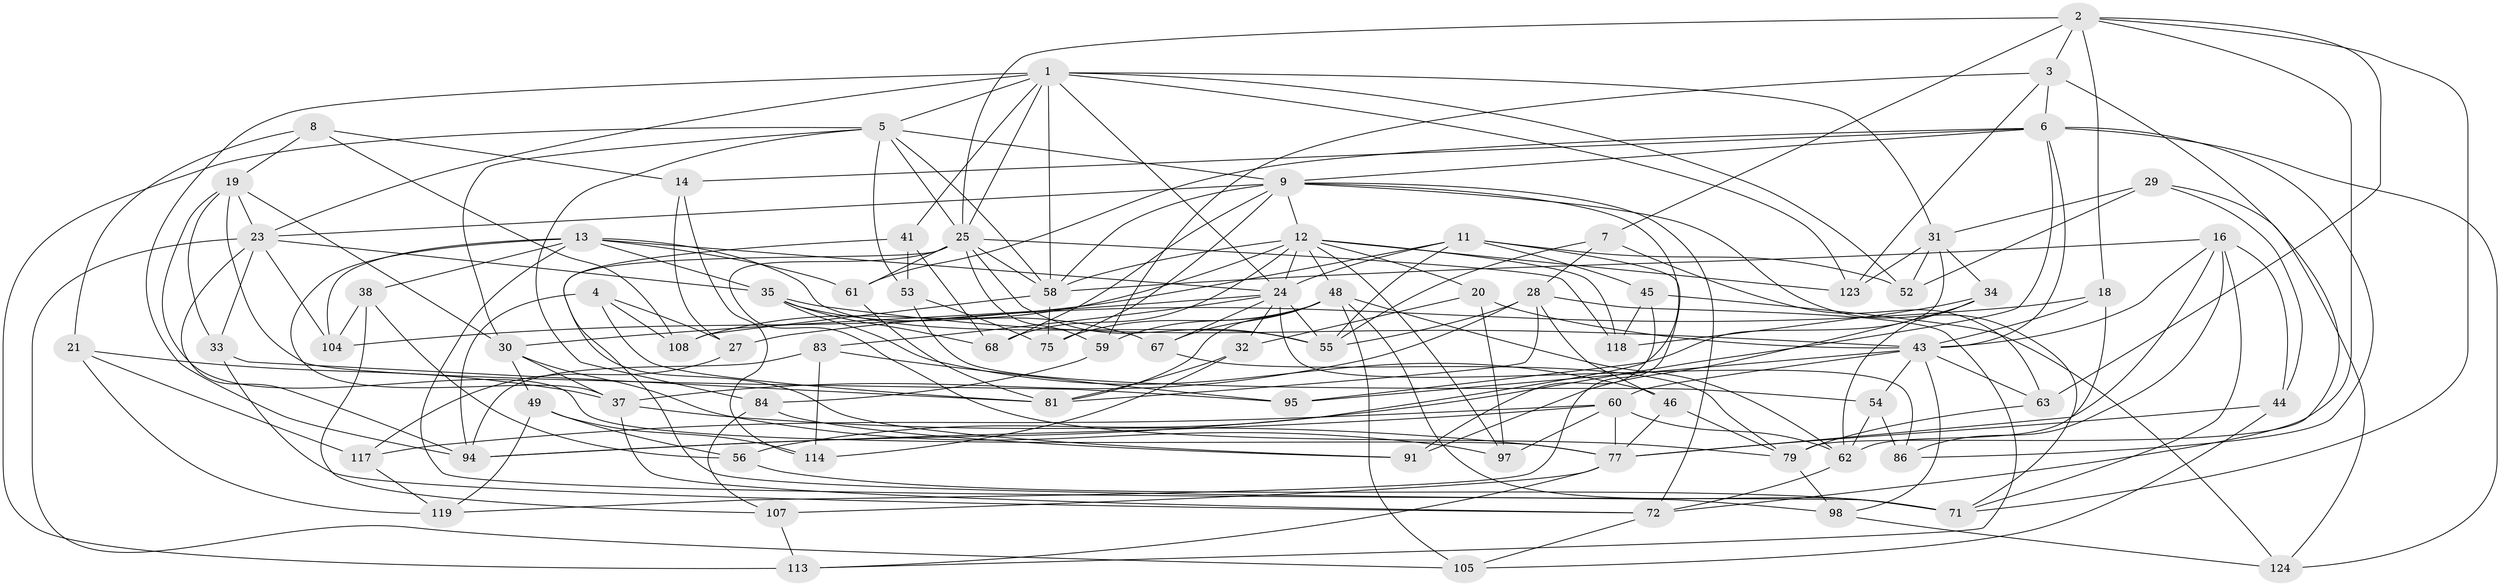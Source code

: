 // original degree distribution, {4: 1.0}
// Generated by graph-tools (version 1.1) at 2025/20/03/04/25 18:20:29]
// undirected, 77 vertices, 204 edges
graph export_dot {
graph [start="1"]
  node [color=gray90,style=filled];
  1 [super="+51+36"];
  2 [super="+70"];
  3 [super="+110"];
  4;
  5 [super="+106+17"];
  6 [super="+15+22"];
  7;
  8;
  9 [super="+121+10"];
  11 [super="+93"];
  12 [super="+40+73+99"];
  13 [super="+74"];
  14;
  16 [super="+66"];
  18;
  19 [super="+64"];
  20;
  21;
  23 [super="+120+80"];
  24 [super="+57+88"];
  25 [super="+122+26"];
  27;
  28 [super="+126"];
  29;
  30 [super="+69"];
  31 [super="+101"];
  32;
  33;
  34;
  35 [super="+47"];
  37 [super="+78"];
  38;
  41;
  43 [super="+115+50"];
  44;
  45;
  46;
  48 [super="+65"];
  49;
  52;
  53;
  54;
  55 [super="+100"];
  56;
  58 [super="+76"];
  59;
  60 [super="+90"];
  61;
  62 [super="+128"];
  63;
  67;
  68;
  71 [super="+111"];
  72 [super="+87"];
  75;
  77 [super="+102"];
  79 [super="+112"];
  81 [super="+116"];
  83;
  84;
  86;
  91;
  94 [super="+109"];
  95;
  97;
  98;
  104;
  105;
  107;
  108;
  113;
  114;
  117;
  118;
  119;
  123;
  124;
  1 -- 31;
  1 -- 58;
  1 -- 41;
  1 -- 52;
  1 -- 23;
  1 -- 5;
  1 -- 24;
  1 -- 123;
  1 -- 94;
  1 -- 25;
  2 -- 25;
  2 -- 63;
  2 -- 18;
  2 -- 3 [weight=2];
  2 -- 71;
  2 -- 7;
  2 -- 72;
  3 -- 6;
  3 -- 59;
  3 -- 123;
  3 -- 79;
  4 -- 94;
  4 -- 108;
  4 -- 81;
  4 -- 27;
  5 -- 113;
  5 -- 84;
  5 -- 53;
  5 -- 25;
  5 -- 58;
  5 -- 9;
  5 -- 30;
  6 -- 124;
  6 -- 94;
  6 -- 43;
  6 -- 61;
  6 -- 9;
  6 -- 86;
  6 -- 14;
  7 -- 28;
  7 -- 63;
  7 -- 55;
  8 -- 19;
  8 -- 108;
  8 -- 21;
  8 -- 14;
  9 -- 23;
  9 -- 56;
  9 -- 68;
  9 -- 12;
  9 -- 71;
  9 -- 72;
  9 -- 58;
  9 -- 75;
  11 -- 52;
  11 -- 24;
  11 -- 55;
  11 -- 104;
  11 -- 45;
  11 -- 119;
  12 -- 118;
  12 -- 123;
  12 -- 20;
  12 -- 97;
  12 -- 68;
  12 -- 58;
  12 -- 24;
  12 -- 108;
  12 -- 48;
  13 -- 104;
  13 -- 35;
  13 -- 71;
  13 -- 61;
  13 -- 37;
  13 -- 38;
  13 -- 55;
  13 -- 24;
  14 -- 27;
  14 -- 114;
  16 -- 86;
  16 -- 71;
  16 -- 77;
  16 -- 58;
  16 -- 44;
  16 -- 43;
  18 -- 27;
  18 -- 43;
  18 -- 62;
  19 -- 77;
  19 -- 23;
  19 -- 33;
  19 -- 30;
  19 -- 95;
  20 -- 43;
  20 -- 97;
  20 -- 32;
  21 -- 117;
  21 -- 119;
  21 -- 37;
  23 -- 105;
  23 -- 33;
  23 -- 94;
  23 -- 104;
  23 -- 35;
  24 -- 83;
  24 -- 86;
  24 -- 30;
  24 -- 32;
  24 -- 67;
  24 -- 55;
  25 -- 79;
  25 -- 98;
  25 -- 58;
  25 -- 118;
  25 -- 59;
  25 -- 61;
  25 -- 55;
  27 -- 117;
  28 -- 113;
  28 -- 46;
  28 -- 81;
  28 -- 37;
  28 -- 55;
  29 -- 44;
  29 -- 124;
  29 -- 52;
  29 -- 31;
  30 -- 97;
  30 -- 37;
  30 -- 49;
  31 -- 95;
  31 -- 52;
  31 -- 34;
  31 -- 123;
  32 -- 114;
  32 -- 81;
  33 -- 81;
  33 -- 72;
  34 -- 62;
  34 -- 118;
  34 -- 91;
  35 -- 46;
  35 -- 67;
  35 -- 43;
  35 -- 68;
  37 -- 72;
  37 -- 77;
  38 -- 56;
  38 -- 104;
  38 -- 107;
  41 -- 68;
  41 -- 91;
  41 -- 53;
  43 -- 54;
  43 -- 95;
  43 -- 98;
  43 -- 63;
  43 -- 60;
  44 -- 105;
  44 -- 77;
  45 -- 118;
  45 -- 91;
  45 -- 124;
  46 -- 79;
  46 -- 77;
  48 -- 59;
  48 -- 75;
  48 -- 81;
  48 -- 67;
  48 -- 71;
  48 -- 105;
  48 -- 62;
  49 -- 119;
  49 -- 56;
  49 -- 114;
  53 -- 54;
  53 -- 75;
  54 -- 86;
  54 -- 62;
  56 -- 71;
  58 -- 108;
  58 -- 75;
  59 -- 84;
  60 -- 117;
  60 -- 77;
  60 -- 94;
  60 -- 97;
  60 -- 62;
  61 -- 81;
  62 -- 72;
  63 -- 79;
  67 -- 79;
  72 -- 105;
  77 -- 107;
  77 -- 113;
  79 -- 98;
  83 -- 114;
  83 -- 94;
  83 -- 95;
  84 -- 91;
  84 -- 107;
  98 -- 124;
  107 -- 113;
  117 -- 119;
}
